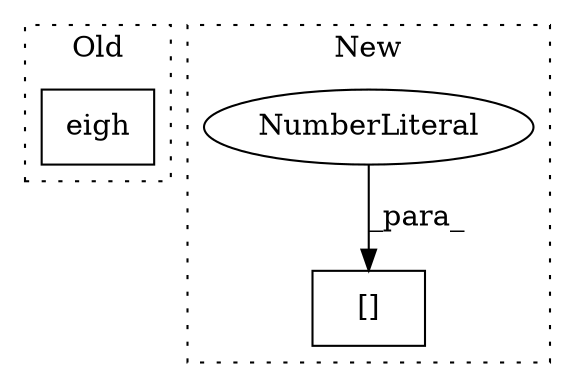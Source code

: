 digraph G {
subgraph cluster0 {
1 [label="eigh" a="32" s="1329,1420" l="5,1" shape="box"];
label = "Old";
style="dotted";
}
subgraph cluster1 {
2 [label="[]" a="2" s="4358,4375" l="16,1" shape="box"];
3 [label="NumberLiteral" a="34" s="4374" l="1" shape="ellipse"];
label = "New";
style="dotted";
}
3 -> 2 [label="_para_"];
}